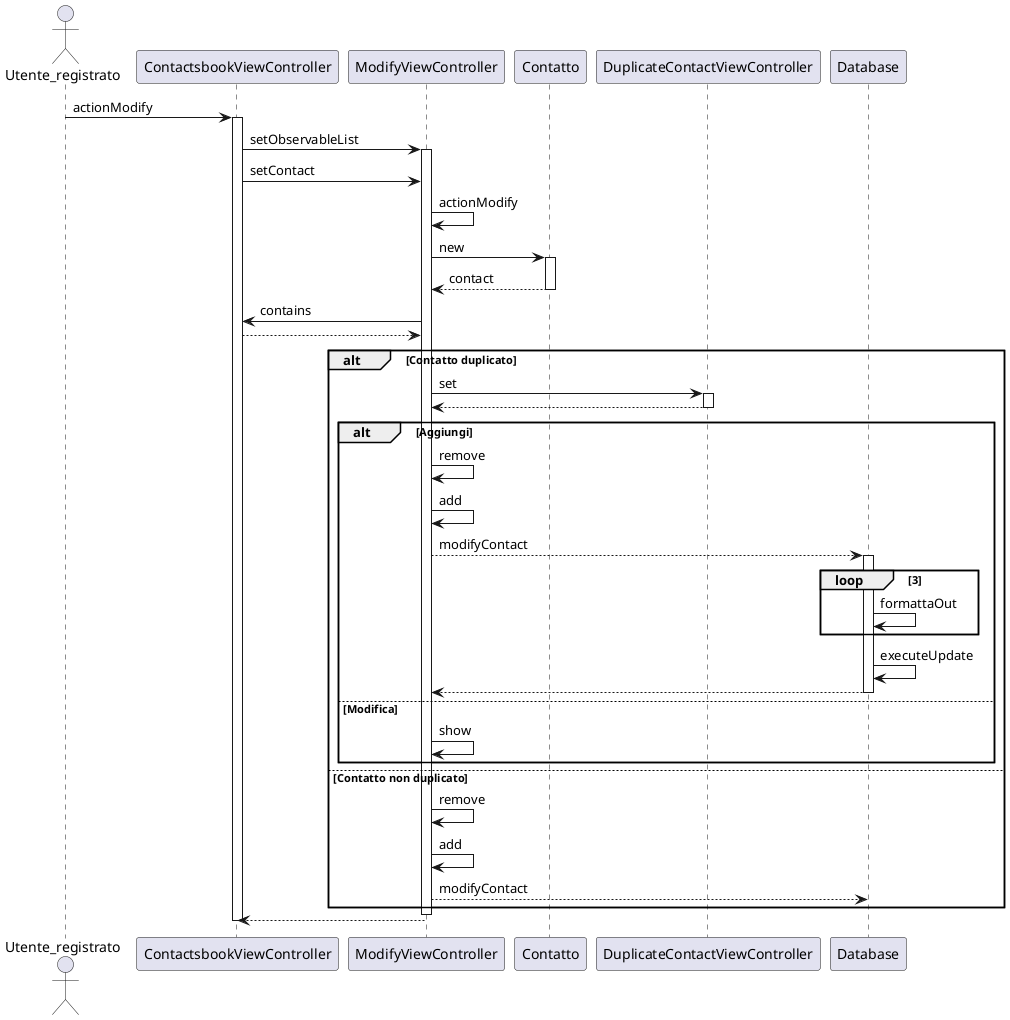 @startuml
actor Utente_registrato
participant ContactsbookViewController
participant ModifyViewController
participant "Contatto" as Contact
participant DuplicateContactViewController
participant Database


Utente_registrato -> ContactsbookViewController: actionModify
activate ContactsbookViewController
ContactsbookViewController->ModifyViewController: setObservableList
activate ModifyViewController
ContactsbookViewController->ModifyViewController: setContact
ModifyViewController -> ModifyViewController: actionModify
ModifyViewController->Contact: new
activate Contact
Contact-->ModifyViewController: contact
deactivate Contact
ModifyViewController->ContactsbookViewController: contains
ContactsbookViewController-->ModifyViewController
alt Contatto duplicato
    ModifyViewController -> DuplicateContactViewController: set
    activate DuplicateContactViewController
    DuplicateContactViewController-->ModifyViewController
    deactivate DuplicateContactViewController 
        alt Aggiungi
            ModifyViewController->ModifyViewController:remove
            ModifyViewController->ModifyViewController:add
            ModifyViewController-->Database: modifyContact
            activate Database
            loop 3
             Database -> Database: formattaOut
            end 
            Database -> Database: executeUpdate
            Database --> ModifyViewController
            deactivate Database
        else Modifica
            ModifyViewController->ModifyViewController:show
        end
else Contatto non duplicato
ModifyViewController->ModifyViewController: remove
ModifyViewController->ModifyViewController: add
ModifyViewController-->Database: modifyContact
end
activate Database
deactivate ModifyViewController
deactivate Database
ModifyViewController-->ContactsbookViewController
deactivate ContactsbookViewController
@enduml 